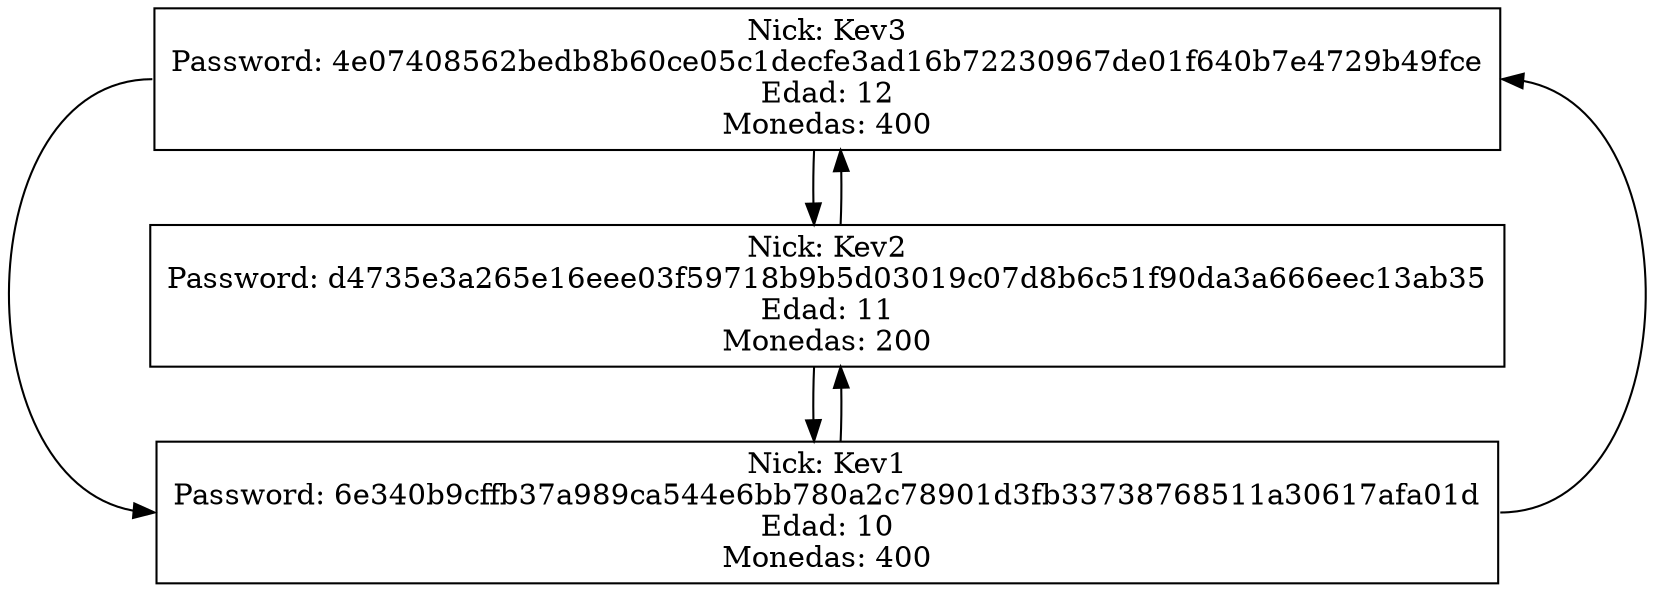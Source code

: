 digraph G {
graph [rankdir = TB ]
node [shape = box]
Kev3 [label="Nick: Kev3
Password: 4e07408562bedb8b60ce05c1decfe3ad16b72230967de01f640b7e4729b49fce
Edad: 12
Monedas: 400"];
Kev3->Kev2
Kev2 [label="Nick: Kev2
Password: d4735e3a265e16eee03f59718b9b5d03019c07d8b6c51f90da3a666eec13ab35
Edad: 11
Monedas: 200"];
Kev2->Kev1
Kev2->Kev3
Kev1 [label="Nick: Kev1
Password: 6e340b9cffb37a989ca544e6bb780a2c78901d3fb33738768511a30617afa01d
Edad: 10
Monedas: 400"];
Kev1->Kev2
Kev1:e->Kev3:e
Kev3:w->Kev1:w
}